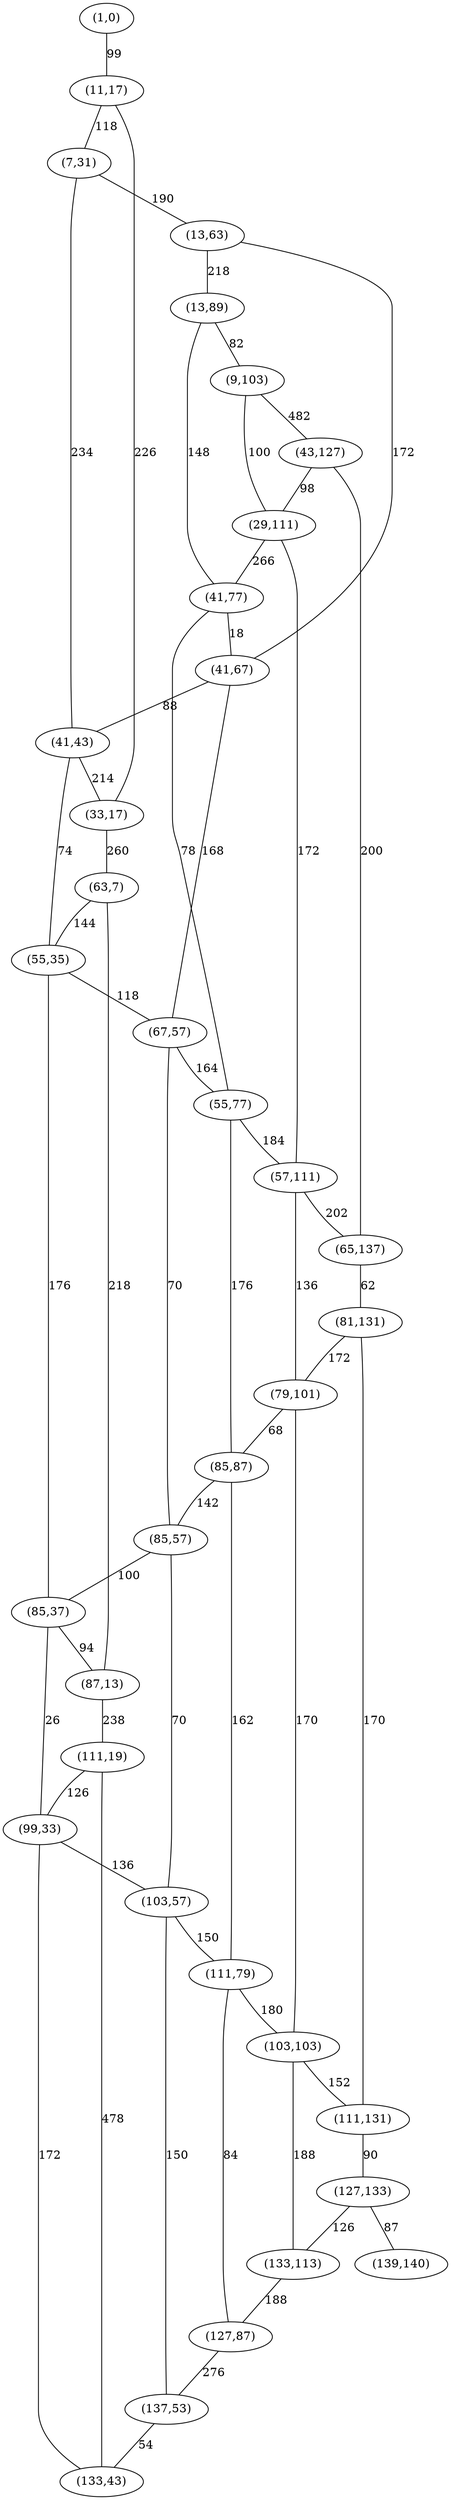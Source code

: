 graph {
    0 [ label = "(127,87)" ]
    1 [ label = "(11,17)" ]
    2 [ label = "(7,31)" ]
    3 [ label = "(41,77)" ]
    4 [ label = "(85,87)" ]
    5 [ label = "(13,89)" ]
    6 [ label = "(99,33)" ]
    7 [ label = "(29,111)" ]
    8 [ label = "(41,43)" ]
    9 [ label = "(41,67)" ]
    10 [ label = "(127,133)" ]
    11 [ label = "(103,103)" ]
    12 [ label = "(111,19)" ]
    13 [ label = "(55,77)" ]
    14 [ label = "(133,43)" ]
    15 [ label = "(63,7)" ]
    16 [ label = "(33,17)" ]
    17 [ label = "(55,35)" ]
    18 [ label = "(57,111)" ]
    19 [ label = "(65,137)" ]
    20 [ label = "(111,79)" ]
    21 [ label = "(111,131)" ]
    22 [ label = "(79,101)" ]
    23 [ label = "(139,140)" ]
    24 [ label = "(67,57)" ]
    25 [ label = "(85,57)" ]
    26 [ label = "(87,13)" ]
    27 [ label = "(43,127)" ]
    28 [ label = "(13,63)" ]
    29 [ label = "(103,57)" ]
    30 [ label = "(133,113)" ]
    31 [ label = "(9,103)" ]
    32 [ label = "(1,0)" ]
    33 [ label = "(85,37)" ]
    34 [ label = "(81,131)" ]
    35 [ label = "(137,53)" ]
    32 -- 1 [ label = "99" ]
    1 -- 2 [ label = "118" ]
    2 -- 28 [ label = "190" ]
    28 -- 5 [ label = "218" ]
    5 -- 31 [ label = "82" ]
    31 -- 27 [ label = "482" ]
    27 -- 7 [ label = "98" ]
    7 -- 3 [ label = "266" ]
    3 -- 9 [ label = "18" ]
    9 -- 8 [ label = "88" ]
    8 -- 16 [ label = "214" ]
    16 -- 15 [ label = "260" ]
    15 -- 17 [ label = "144" ]
    17 -- 24 [ label = "118" ]
    24 -- 13 [ label = "164" ]
    13 -- 18 [ label = "184" ]
    18 -- 19 [ label = "202" ]
    19 -- 34 [ label = "62" ]
    34 -- 22 [ label = "172" ]
    22 -- 4 [ label = "68" ]
    4 -- 25 [ label = "142" ]
    25 -- 33 [ label = "100" ]
    33 -- 26 [ label = "94" ]
    26 -- 12 [ label = "238" ]
    12 -- 6 [ label = "126" ]
    6 -- 29 [ label = "136" ]
    29 -- 20 [ label = "150" ]
    20 -- 11 [ label = "180" ]
    11 -- 21 [ label = "152" ]
    21 -- 10 [ label = "90" ]
    10 -- 30 [ label = "126" ]
    30 -- 0 [ label = "188" ]
    0 -- 35 [ label = "276" ]
    35 -- 14 [ label = "54" ]
    10 -- 23 [ label = "87" ]
    11 -- 30 [ label = "188" ]
    20 -- 0 [ label = "84" ]
    29 -- 35 [ label = "150" ]
    6 -- 14 [ label = "172" ]
    12 -- 14 [ label = "478" ]
    33 -- 6 [ label = "26" ]
    25 -- 29 [ label = "70" ]
    4 -- 20 [ label = "162" ]
    22 -- 11 [ label = "170" ]
    34 -- 21 [ label = "170" ]
    18 -- 22 [ label = "136" ]
    13 -- 4 [ label = "176" ]
    24 -- 25 [ label = "70" ]
    17 -- 33 [ label = "176" ]
    15 -- 26 [ label = "218" ]
    8 -- 17 [ label = "74" ]
    9 -- 24 [ label = "168" ]
    3 -- 13 [ label = "78" ]
    7 -- 18 [ label = "172" ]
    27 -- 19 [ label = "200" ]
    31 -- 7 [ label = "100" ]
    5 -- 3 [ label = "148" ]
    28 -- 9 [ label = "172" ]
    2 -- 8 [ label = "234" ]
    1 -- 16 [ label = "226" ]
}
